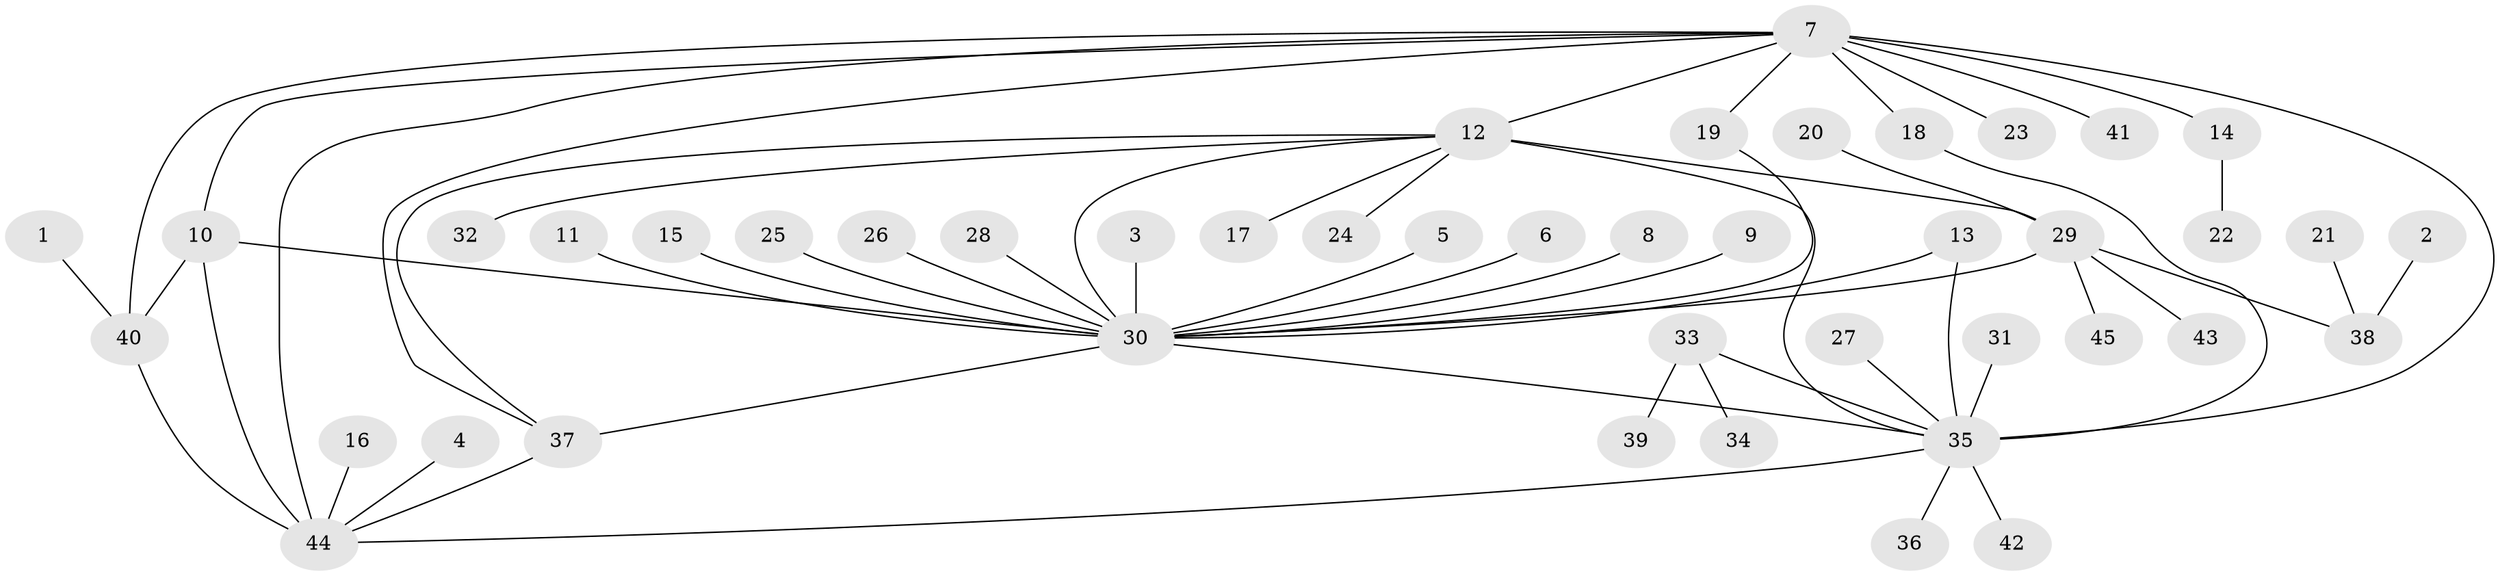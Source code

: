 // original degree distribution, {8: 0.02247191011235955, 5: 0.033707865168539325, 11: 0.02247191011235955, 6: 0.033707865168539325, 4: 0.033707865168539325, 9: 0.02247191011235955, 7: 0.06741573033707865, 3: 0.056179775280898875, 1: 0.5842696629213483, 2: 0.12359550561797752}
// Generated by graph-tools (version 1.1) at 2025/50/03/09/25 03:50:41]
// undirected, 45 vertices, 58 edges
graph export_dot {
graph [start="1"]
  node [color=gray90,style=filled];
  1;
  2;
  3;
  4;
  5;
  6;
  7;
  8;
  9;
  10;
  11;
  12;
  13;
  14;
  15;
  16;
  17;
  18;
  19;
  20;
  21;
  22;
  23;
  24;
  25;
  26;
  27;
  28;
  29;
  30;
  31;
  32;
  33;
  34;
  35;
  36;
  37;
  38;
  39;
  40;
  41;
  42;
  43;
  44;
  45;
  1 -- 40 [weight=1.0];
  2 -- 38 [weight=1.0];
  3 -- 30 [weight=1.0];
  4 -- 44 [weight=1.0];
  5 -- 30 [weight=1.0];
  6 -- 30 [weight=1.0];
  7 -- 10 [weight=1.0];
  7 -- 12 [weight=1.0];
  7 -- 14 [weight=1.0];
  7 -- 18 [weight=1.0];
  7 -- 19 [weight=1.0];
  7 -- 23 [weight=1.0];
  7 -- 35 [weight=4.0];
  7 -- 37 [weight=1.0];
  7 -- 40 [weight=1.0];
  7 -- 41 [weight=1.0];
  7 -- 44 [weight=3.0];
  8 -- 30 [weight=1.0];
  9 -- 30 [weight=1.0];
  10 -- 30 [weight=1.0];
  10 -- 40 [weight=1.0];
  10 -- 44 [weight=1.0];
  11 -- 30 [weight=1.0];
  12 -- 17 [weight=1.0];
  12 -- 24 [weight=1.0];
  12 -- 29 [weight=3.0];
  12 -- 30 [weight=1.0];
  12 -- 32 [weight=1.0];
  12 -- 35 [weight=1.0];
  12 -- 37 [weight=1.0];
  13 -- 30 [weight=1.0];
  13 -- 35 [weight=1.0];
  14 -- 22 [weight=1.0];
  15 -- 30 [weight=1.0];
  16 -- 44 [weight=1.0];
  18 -- 35 [weight=1.0];
  19 -- 30 [weight=1.0];
  20 -- 29 [weight=1.0];
  21 -- 38 [weight=1.0];
  25 -- 30 [weight=1.0];
  26 -- 30 [weight=1.0];
  27 -- 35 [weight=1.0];
  28 -- 30 [weight=1.0];
  29 -- 30 [weight=1.0];
  29 -- 38 [weight=1.0];
  29 -- 43 [weight=1.0];
  29 -- 45 [weight=1.0];
  30 -- 35 [weight=1.0];
  30 -- 37 [weight=1.0];
  31 -- 35 [weight=1.0];
  33 -- 34 [weight=1.0];
  33 -- 35 [weight=1.0];
  33 -- 39 [weight=1.0];
  35 -- 36 [weight=1.0];
  35 -- 42 [weight=1.0];
  35 -- 44 [weight=1.0];
  37 -- 44 [weight=2.0];
  40 -- 44 [weight=1.0];
}
